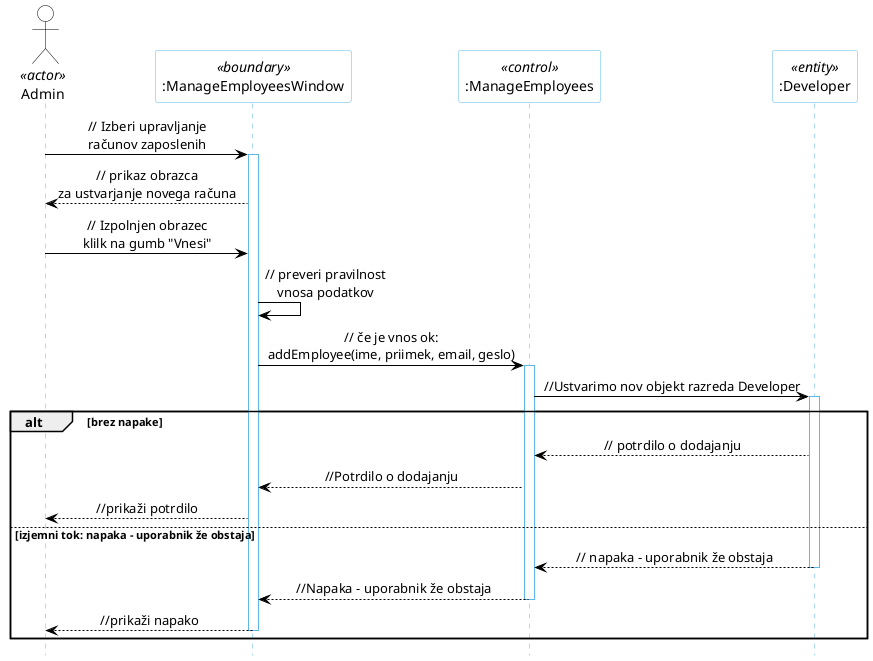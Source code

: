 @startuml urejanjeSeznamaOpravil
hide footbox

skinparam backgroundcolor transparent
skinparam defaultTextAlignment center
skinparam actorBorderColor black
skinparam actorBackgroundColor white
skinparam arrowColor black  
skinparam sequenceLifeLineBorderColor #5FB8EC
skinparam sequenceParticipantBorderColor #5FB8EC
skinparam sequenceParticipantBackgroundColor white

actor "Admin" as admin<<actor>>
participant ":ManageEmployeesWindow" as Vmesnik <<boundary>>
participant ":ManageEmployees" as manage <<control>>
participant ":Developer" as dev <<entity>>


admin -> Vmesnik: // Izberi upravljanje\nračunov zaposlenih

activate Vmesnik
admin <-- Vmesnik: // prikaz obrazca\nza ustvarjanje novega računa
admin -> Vmesnik: // Izpolnjen obrazec\nklilk na gumb "Vnesi"
Vmesnik -> Vmesnik: // preveri pravilnost\nvnosa podatkov
Vmesnik -> manage: // če je vnos ok:\naddEmployee(ime, priimek, email, geslo)
activate manage
manage -> dev: //Ustvarimo nov objekt razreda Developer
activate dev
alt brez napake
dev --> manage:// potrdilo o dodajanju
Vmesnik <-- manage: //Potrdilo o dodajanju
admin <-- Vmesnik: //prikaži potrdilo
else izjemni tok: napaka - uporabnik že obstaja
dev --> manage:// napaka - uporabnik že obstaja
deactivate dev
Vmesnik <-- manage: //Napaka - uporabnik že obstaja
deactivate manage
admin <-- Vmesnik: //prikaži napako
deactivate Vmesnik
end
''enako velja tudi za analista